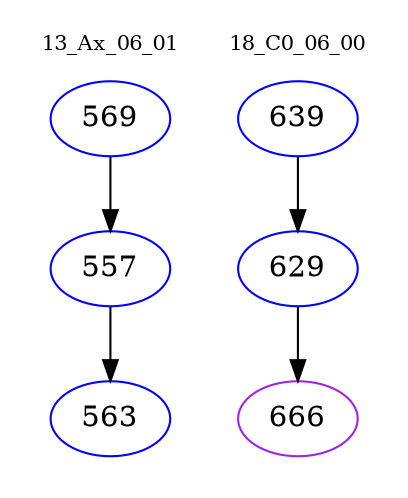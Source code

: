 digraph{
subgraph cluster_0 {
color = white
label = "13_Ax_06_01";
fontsize=10;
T0_569 [label="569", color="blue"]
T0_569 -> T0_557 [color="black"]
T0_557 [label="557", color="blue"]
T0_557 -> T0_563 [color="black"]
T0_563 [label="563", color="blue"]
}
subgraph cluster_1 {
color = white
label = "18_C0_06_00";
fontsize=10;
T1_639 [label="639", color="blue"]
T1_639 -> T1_629 [color="black"]
T1_629 [label="629", color="blue"]
T1_629 -> T1_666 [color="black"]
T1_666 [label="666", color="purple"]
}
}
